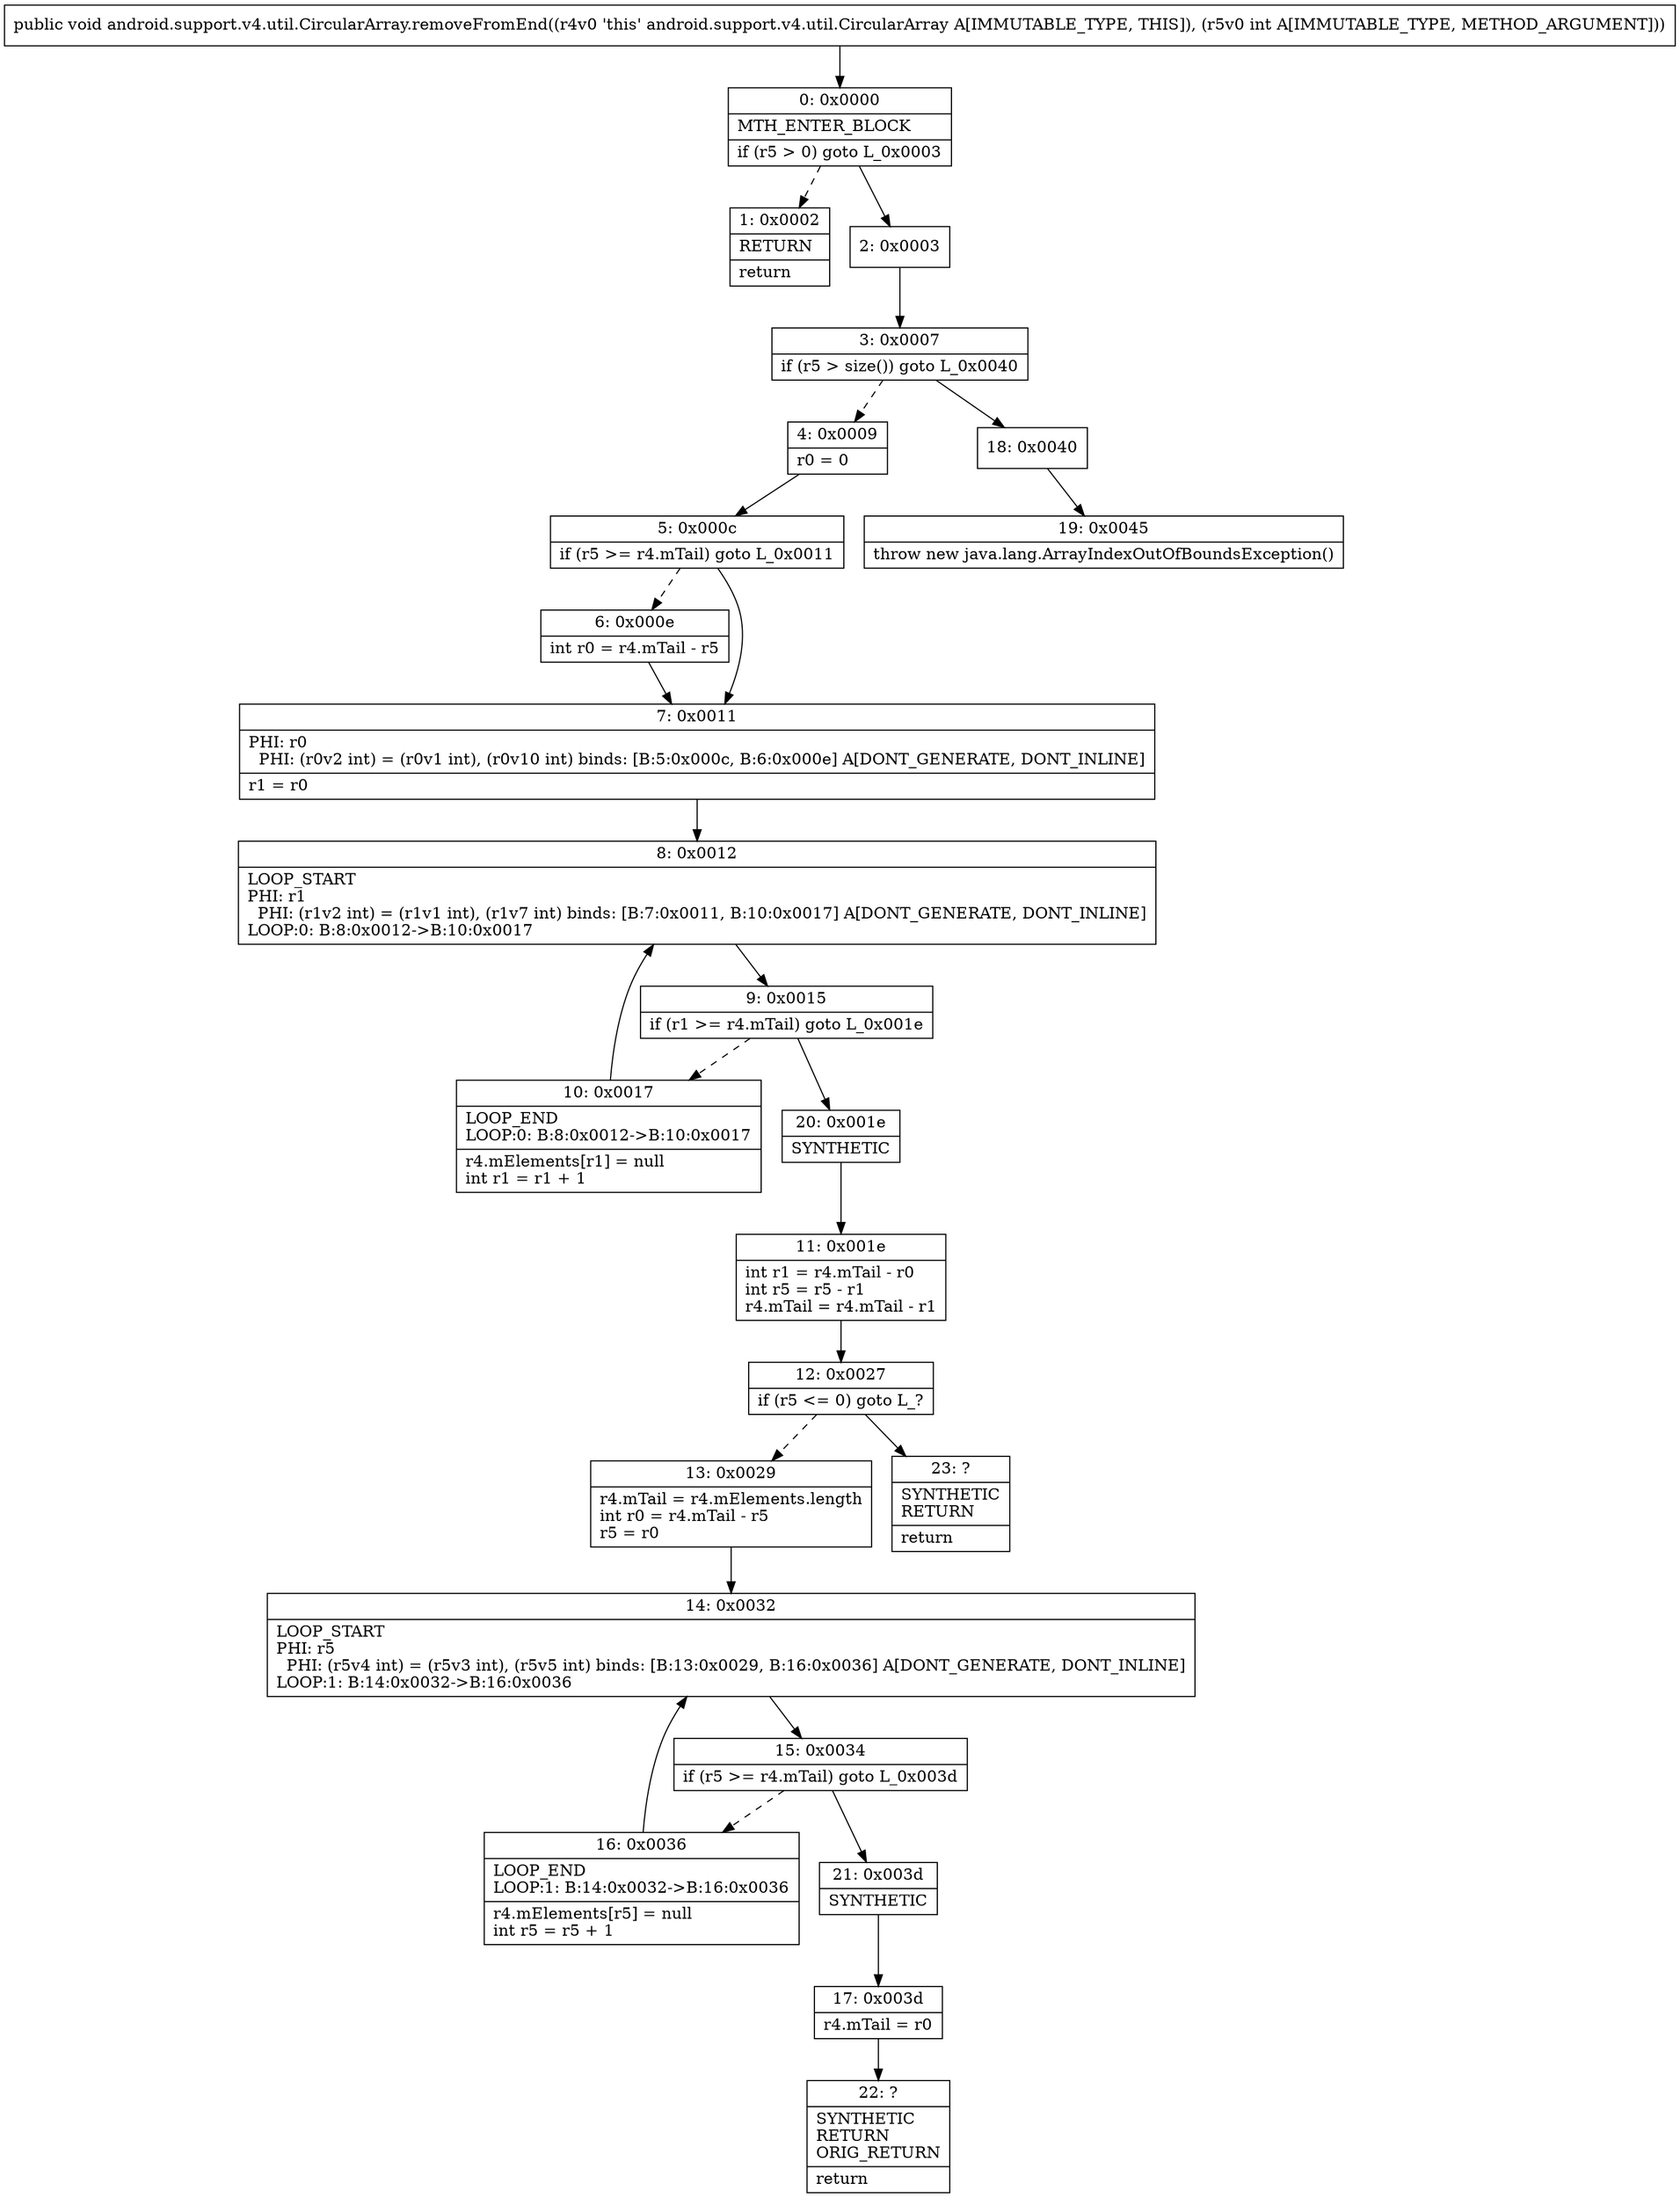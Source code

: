 digraph "CFG forandroid.support.v4.util.CircularArray.removeFromEnd(I)V" {
Node_0 [shape=record,label="{0\:\ 0x0000|MTH_ENTER_BLOCK\l|if (r5 \> 0) goto L_0x0003\l}"];
Node_1 [shape=record,label="{1\:\ 0x0002|RETURN\l|return\l}"];
Node_2 [shape=record,label="{2\:\ 0x0003}"];
Node_3 [shape=record,label="{3\:\ 0x0007|if (r5 \> size()) goto L_0x0040\l}"];
Node_4 [shape=record,label="{4\:\ 0x0009|r0 = 0\l}"];
Node_5 [shape=record,label="{5\:\ 0x000c|if (r5 \>= r4.mTail) goto L_0x0011\l}"];
Node_6 [shape=record,label="{6\:\ 0x000e|int r0 = r4.mTail \- r5\l}"];
Node_7 [shape=record,label="{7\:\ 0x0011|PHI: r0 \l  PHI: (r0v2 int) = (r0v1 int), (r0v10 int) binds: [B:5:0x000c, B:6:0x000e] A[DONT_GENERATE, DONT_INLINE]\l|r1 = r0\l}"];
Node_8 [shape=record,label="{8\:\ 0x0012|LOOP_START\lPHI: r1 \l  PHI: (r1v2 int) = (r1v1 int), (r1v7 int) binds: [B:7:0x0011, B:10:0x0017] A[DONT_GENERATE, DONT_INLINE]\lLOOP:0: B:8:0x0012\-\>B:10:0x0017\l}"];
Node_9 [shape=record,label="{9\:\ 0x0015|if (r1 \>= r4.mTail) goto L_0x001e\l}"];
Node_10 [shape=record,label="{10\:\ 0x0017|LOOP_END\lLOOP:0: B:8:0x0012\-\>B:10:0x0017\l|r4.mElements[r1] = null\lint r1 = r1 + 1\l}"];
Node_11 [shape=record,label="{11\:\ 0x001e|int r1 = r4.mTail \- r0\lint r5 = r5 \- r1\lr4.mTail = r4.mTail \- r1\l}"];
Node_12 [shape=record,label="{12\:\ 0x0027|if (r5 \<= 0) goto L_?\l}"];
Node_13 [shape=record,label="{13\:\ 0x0029|r4.mTail = r4.mElements.length\lint r0 = r4.mTail \- r5\lr5 = r0\l}"];
Node_14 [shape=record,label="{14\:\ 0x0032|LOOP_START\lPHI: r5 \l  PHI: (r5v4 int) = (r5v3 int), (r5v5 int) binds: [B:13:0x0029, B:16:0x0036] A[DONT_GENERATE, DONT_INLINE]\lLOOP:1: B:14:0x0032\-\>B:16:0x0036\l}"];
Node_15 [shape=record,label="{15\:\ 0x0034|if (r5 \>= r4.mTail) goto L_0x003d\l}"];
Node_16 [shape=record,label="{16\:\ 0x0036|LOOP_END\lLOOP:1: B:14:0x0032\-\>B:16:0x0036\l|r4.mElements[r5] = null\lint r5 = r5 + 1\l}"];
Node_17 [shape=record,label="{17\:\ 0x003d|r4.mTail = r0\l}"];
Node_18 [shape=record,label="{18\:\ 0x0040}"];
Node_19 [shape=record,label="{19\:\ 0x0045|throw new java.lang.ArrayIndexOutOfBoundsException()\l}"];
Node_20 [shape=record,label="{20\:\ 0x001e|SYNTHETIC\l}"];
Node_21 [shape=record,label="{21\:\ 0x003d|SYNTHETIC\l}"];
Node_22 [shape=record,label="{22\:\ ?|SYNTHETIC\lRETURN\lORIG_RETURN\l|return\l}"];
Node_23 [shape=record,label="{23\:\ ?|SYNTHETIC\lRETURN\l|return\l}"];
MethodNode[shape=record,label="{public void android.support.v4.util.CircularArray.removeFromEnd((r4v0 'this' android.support.v4.util.CircularArray A[IMMUTABLE_TYPE, THIS]), (r5v0 int A[IMMUTABLE_TYPE, METHOD_ARGUMENT])) }"];
MethodNode -> Node_0;
Node_0 -> Node_1[style=dashed];
Node_0 -> Node_2;
Node_2 -> Node_3;
Node_3 -> Node_4[style=dashed];
Node_3 -> Node_18;
Node_4 -> Node_5;
Node_5 -> Node_6[style=dashed];
Node_5 -> Node_7;
Node_6 -> Node_7;
Node_7 -> Node_8;
Node_8 -> Node_9;
Node_9 -> Node_10[style=dashed];
Node_9 -> Node_20;
Node_10 -> Node_8;
Node_11 -> Node_12;
Node_12 -> Node_13[style=dashed];
Node_12 -> Node_23;
Node_13 -> Node_14;
Node_14 -> Node_15;
Node_15 -> Node_16[style=dashed];
Node_15 -> Node_21;
Node_16 -> Node_14;
Node_17 -> Node_22;
Node_18 -> Node_19;
Node_20 -> Node_11;
Node_21 -> Node_17;
}


